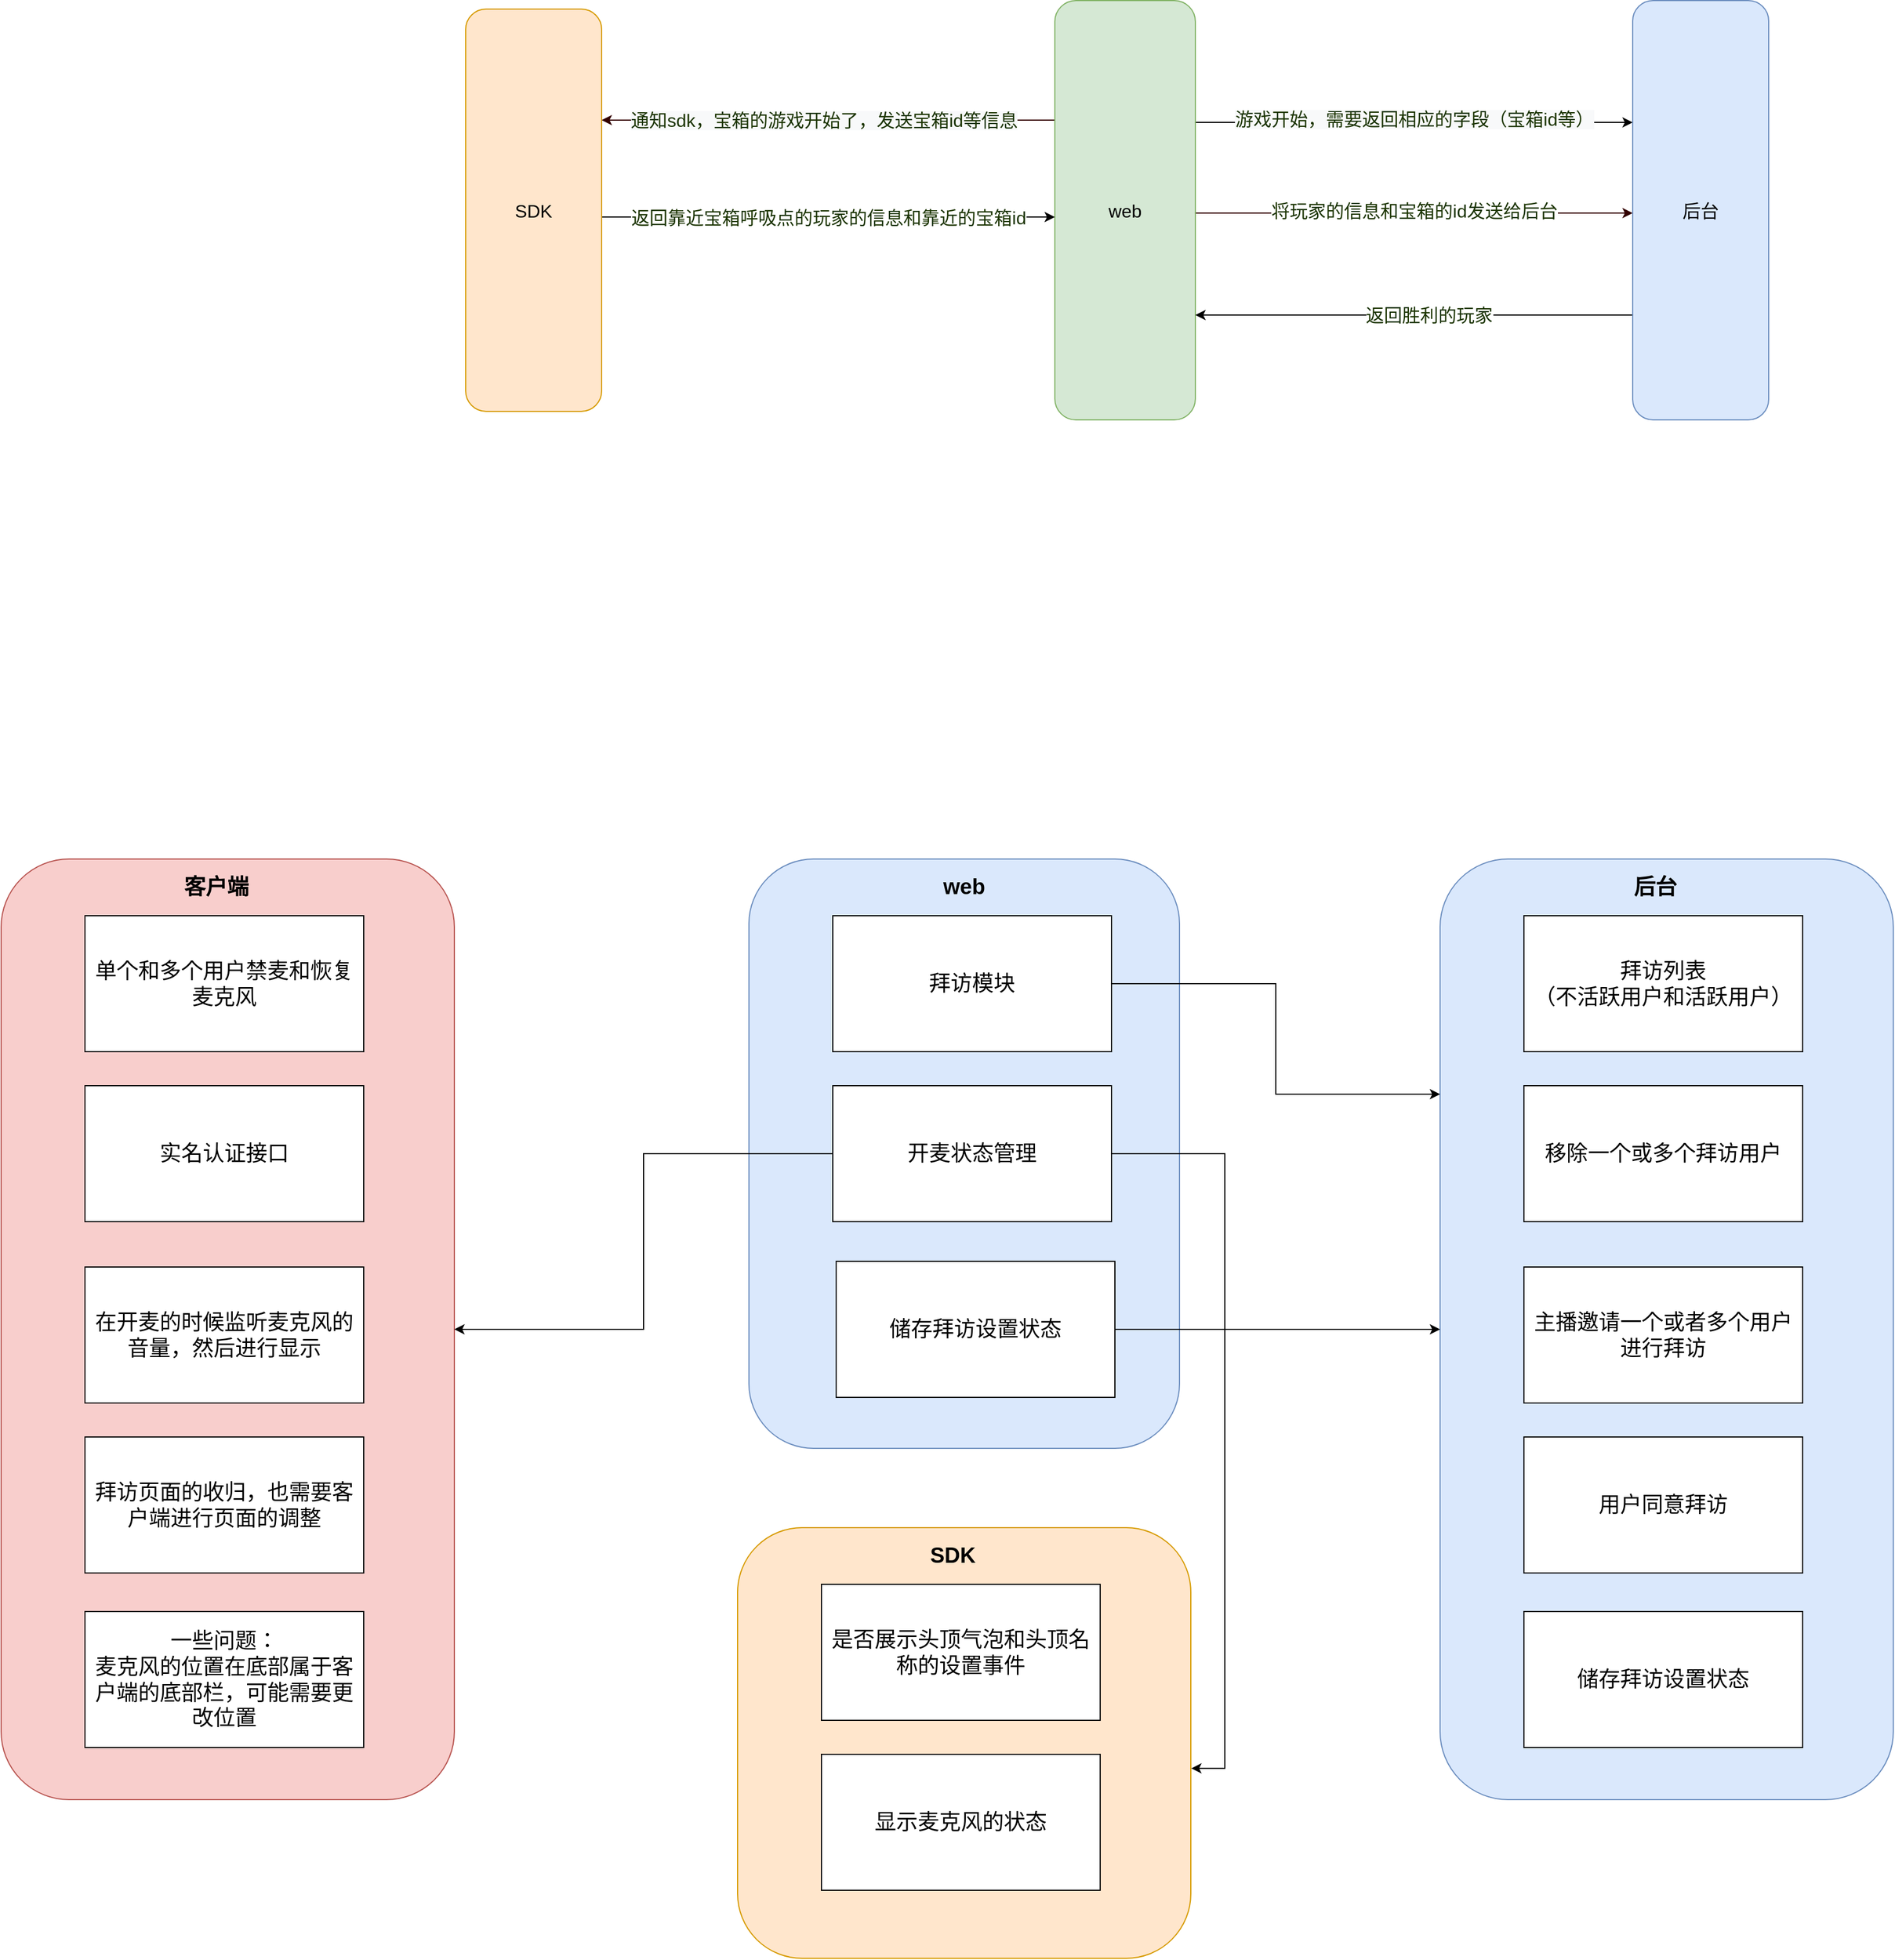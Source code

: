 <mxfile version="17.4.3" type="github">
  <diagram id="yEd0jzltt0LUcWKa2rOL" name="Page-1">
    <mxGraphModel dx="3021" dy="1132" grid="1" gridSize="10" guides="1" tooltips="1" connect="1" arrows="1" fold="1" page="1" pageScale="1" pageWidth="827" pageHeight="1169" math="0" shadow="0">
      <root>
        <mxCell id="0" />
        <mxCell id="1" parent="0" />
        <mxCell id="oA7hNO-jwlWGk1mkXq1c-7" style="edgeStyle=orthogonalEdgeStyle;rounded=0;orthogonalLoop=1;jettySize=auto;html=1;fontSize=16;" parent="1" source="oA7hNO-jwlWGk1mkXq1c-4" target="oA7hNO-jwlWGk1mkXq1c-6" edge="1">
          <mxGeometry relative="1" as="geometry">
            <Array as="points">
              <mxPoint x="550" y="390" />
              <mxPoint x="550" y="390" />
            </Array>
          </mxGeometry>
        </mxCell>
        <mxCell id="oA7hNO-jwlWGk1mkXq1c-35" value="&lt;span style=&quot;font-size: 16px ; background-color: rgb(248 , 249 , 250)&quot;&gt;游戏开始，需要返回相应的字段（宝箱id等）&lt;/span&gt;" style="edgeLabel;html=1;align=center;verticalAlign=middle;resizable=0;points=[];fontSize=16;fontColor=#1A3300;" parent="oA7hNO-jwlWGk1mkXq1c-7" vertex="1" connectable="0">
          <mxGeometry x="-0.192" y="3" relative="1" as="geometry">
            <mxPoint x="37" as="offset" />
          </mxGeometry>
        </mxCell>
        <mxCell id="oA7hNO-jwlWGk1mkXq1c-21" style="edgeStyle=orthogonalEdgeStyle;rounded=0;orthogonalLoop=1;jettySize=auto;html=1;strokeColor=#330000;fillColor=#75E8FF;exitX=0;exitY=0.5;exitDx=0;exitDy=0;fontSize=16;" parent="1" target="oA7hNO-jwlWGk1mkXq1c-11" edge="1">
          <mxGeometry relative="1" as="geometry">
            <mxPoint x="294" y="388" as="sourcePoint" />
            <mxPoint x="-60" y="455.5" as="targetPoint" />
            <Array as="points">
              <mxPoint x="20" y="388" />
              <mxPoint x="20" y="388" />
            </Array>
          </mxGeometry>
        </mxCell>
        <mxCell id="oA7hNO-jwlWGk1mkXq1c-23" value="&lt;span style=&quot;background-color: rgb(248 , 249 , 250) ; font-size: 16px&quot;&gt;通知sdk，宝箱的游戏开始了，发送宝箱id等信息&lt;/span&gt;" style="edgeLabel;html=1;align=center;verticalAlign=middle;resizable=0;points=[];fontColor=#1A3300;fontSize=16;" parent="oA7hNO-jwlWGk1mkXq1c-21" vertex="1" connectable="0">
          <mxGeometry x="0.539" y="-2" relative="1" as="geometry">
            <mxPoint x="98" y="2" as="offset" />
          </mxGeometry>
        </mxCell>
        <mxCell id="oA7hNO-jwlWGk1mkXq1c-42" style="edgeStyle=orthogonalEdgeStyle;rounded=0;orthogonalLoop=1;jettySize=auto;html=1;fontSize=16;fontColor=#FFD966;strokeColor=#330000;fillColor=#75E8FF;" parent="1" source="oA7hNO-jwlWGk1mkXq1c-4" target="oA7hNO-jwlWGk1mkXq1c-6" edge="1">
          <mxGeometry relative="1" as="geometry">
            <Array as="points">
              <mxPoint x="400" y="470" />
              <mxPoint x="400" y="470" />
            </Array>
          </mxGeometry>
        </mxCell>
        <mxCell id="oA7hNO-jwlWGk1mkXq1c-48" value="将玩家的信息和宝箱的id发送给后台" style="edgeLabel;html=1;align=center;verticalAlign=middle;resizable=0;points=[];fontSize=16;fontColor=#1A3300;" parent="oA7hNO-jwlWGk1mkXq1c-42" vertex="1" connectable="0">
          <mxGeometry x="-0.22" y="4" relative="1" as="geometry">
            <mxPoint x="42" y="2" as="offset" />
          </mxGeometry>
        </mxCell>
        <mxCell id="oA7hNO-jwlWGk1mkXq1c-4" value="web" style="rounded=1;whiteSpace=wrap;html=1;fillColor=#d5e8d4;strokeColor=#82b366;fontSize=16;" parent="1" vertex="1">
          <mxGeometry x="270" y="282.5" width="124" height="370" as="geometry" />
        </mxCell>
        <mxCell id="wBtCahBzlfikf2I_tONs-4" style="edgeStyle=orthogonalEdgeStyle;rounded=0;orthogonalLoop=1;jettySize=auto;html=1;exitX=0;exitY=0.75;exitDx=0;exitDy=0;entryX=1;entryY=0.75;entryDx=0;entryDy=0;" parent="1" source="oA7hNO-jwlWGk1mkXq1c-6" target="oA7hNO-jwlWGk1mkXq1c-4" edge="1">
          <mxGeometry relative="1" as="geometry" />
        </mxCell>
        <mxCell id="wBtCahBzlfikf2I_tONs-5" value="&lt;span style=&quot;color: rgb(26 , 51 , 0) ; font-size: 16px&quot;&gt;返回胜利的玩家&lt;/span&gt;" style="edgeLabel;html=1;align=center;verticalAlign=middle;resizable=0;points=[];" parent="wBtCahBzlfikf2I_tONs-4" vertex="1" connectable="0">
          <mxGeometry x="0.326" y="2" relative="1" as="geometry">
            <mxPoint x="76" y="-2" as="offset" />
          </mxGeometry>
        </mxCell>
        <mxCell id="oA7hNO-jwlWGk1mkXq1c-6" value="后台" style="rounded=1;whiteSpace=wrap;html=1;rotation=0;fillColor=#dae8fc;strokeColor=#6c8ebf;fontSize=16;" parent="1" vertex="1">
          <mxGeometry x="780" y="282.5" width="120" height="370" as="geometry" />
        </mxCell>
        <mxCell id="wBtCahBzlfikf2I_tONs-2" style="edgeStyle=orthogonalEdgeStyle;rounded=0;orthogonalLoop=1;jettySize=auto;html=1;" parent="1" edge="1">
          <mxGeometry relative="1" as="geometry">
            <mxPoint x="-130" y="473.5" as="sourcePoint" />
            <mxPoint x="270" y="473.5" as="targetPoint" />
          </mxGeometry>
        </mxCell>
        <mxCell id="wBtCahBzlfikf2I_tONs-3" value="&lt;span style=&quot;color: rgb(26 , 51 , 0) ; font-size: 16px&quot;&gt;返回靠近宝箱呼吸点的玩家的信息和靠近的宝箱id&lt;/span&gt;" style="edgeLabel;html=1;align=center;verticalAlign=middle;resizable=0;points=[];" parent="wBtCahBzlfikf2I_tONs-2" vertex="1" connectable="0">
          <mxGeometry x="-0.185" y="-1" relative="1" as="geometry">
            <mxPoint x="37" y="-1" as="offset" />
          </mxGeometry>
        </mxCell>
        <mxCell id="oA7hNO-jwlWGk1mkXq1c-11" value="SDK" style="rounded=1;whiteSpace=wrap;html=1;rotation=0;fillColor=#ffe6cc;strokeColor=#d79b00;fontSize=16;" parent="1" vertex="1">
          <mxGeometry x="-250" y="290" width="120" height="355" as="geometry" />
        </mxCell>
        <mxCell id="GVZo_o3zpUGIkkK0RfOt-1" value="" style="rounded=1;whiteSpace=wrap;html=1;rotation=0;fillColor=#dae8fc;strokeColor=#6c8ebf;fontSize=16;" vertex="1" parent="1">
          <mxGeometry x="610" y="1040" width="400" height="830" as="geometry" />
        </mxCell>
        <mxCell id="GVZo_o3zpUGIkkK0RfOt-2" value="&lt;font style=&quot;font-size: 19px&quot;&gt;拜访列表&lt;br&gt;（不活跃用户和活跃用户）&lt;/font&gt;" style="rounded=0;whiteSpace=wrap;html=1;" vertex="1" parent="1">
          <mxGeometry x="684" y="1090" width="246" height="120" as="geometry" />
        </mxCell>
        <mxCell id="GVZo_o3zpUGIkkK0RfOt-3" value="&lt;span style=&quot;font-size: 19px&quot;&gt;移除一个或多个拜访用户&lt;/span&gt;" style="rounded=0;whiteSpace=wrap;html=1;" vertex="1" parent="1">
          <mxGeometry x="684" y="1240" width="246" height="120" as="geometry" />
        </mxCell>
        <mxCell id="GVZo_o3zpUGIkkK0RfOt-4" value="&lt;span style=&quot;font-size: 19px&quot;&gt;主播邀请一个或者多个用户进行拜访&lt;/span&gt;" style="rounded=0;whiteSpace=wrap;html=1;" vertex="1" parent="1">
          <mxGeometry x="684" y="1400" width="246" height="120" as="geometry" />
        </mxCell>
        <mxCell id="GVZo_o3zpUGIkkK0RfOt-5" value="&lt;span style=&quot;font-size: 19px&quot;&gt;用户同意拜访&lt;/span&gt;" style="rounded=0;whiteSpace=wrap;html=1;" vertex="1" parent="1">
          <mxGeometry x="684" y="1550" width="246" height="120" as="geometry" />
        </mxCell>
        <mxCell id="GVZo_o3zpUGIkkK0RfOt-6" value="&lt;span style=&quot;font-size: 19px&quot;&gt;储存拜访设置状态&lt;/span&gt;" style="rounded=0;whiteSpace=wrap;html=1;" vertex="1" parent="1">
          <mxGeometry x="684" y="1704" width="246" height="120" as="geometry" />
        </mxCell>
        <mxCell id="GVZo_o3zpUGIkkK0RfOt-7" value="&lt;b&gt;后台&lt;/b&gt;" style="text;html=1;strokeColor=none;fillColor=none;align=center;verticalAlign=middle;whiteSpace=wrap;rounded=0;fontSize=19;" vertex="1" parent="1">
          <mxGeometry x="770" y="1050" width="60" height="30" as="geometry" />
        </mxCell>
        <mxCell id="GVZo_o3zpUGIkkK0RfOt-9" value="" style="rounded=1;whiteSpace=wrap;html=1;rotation=0;fillColor=#f8cecc;strokeColor=#b85450;fontSize=16;" vertex="1" parent="1">
          <mxGeometry x="-660" y="1040" width="400" height="830" as="geometry" />
        </mxCell>
        <mxCell id="GVZo_o3zpUGIkkK0RfOt-10" value="&lt;span style=&quot;font-size: 19px&quot;&gt;单个和多个用户禁麦和恢复麦克风&lt;/span&gt;" style="rounded=0;whiteSpace=wrap;html=1;" vertex="1" parent="1">
          <mxGeometry x="-586" y="1090" width="246" height="120" as="geometry" />
        </mxCell>
        <mxCell id="GVZo_o3zpUGIkkK0RfOt-11" value="&lt;span style=&quot;font-size: 19px&quot;&gt;实名认证接口&lt;/span&gt;" style="rounded=0;whiteSpace=wrap;html=1;" vertex="1" parent="1">
          <mxGeometry x="-586" y="1240" width="246" height="120" as="geometry" />
        </mxCell>
        <mxCell id="GVZo_o3zpUGIkkK0RfOt-12" value="&lt;span style=&quot;font-size: 19px&quot;&gt;在开麦的时候监听麦克风的音量，然后进行显示&lt;/span&gt;" style="rounded=0;whiteSpace=wrap;html=1;" vertex="1" parent="1">
          <mxGeometry x="-586" y="1400" width="246" height="120" as="geometry" />
        </mxCell>
        <mxCell id="GVZo_o3zpUGIkkK0RfOt-13" value="&lt;span style=&quot;font-size: 19px&quot;&gt;拜访页面的收归，也需要客户端进行页面的调整&lt;/span&gt;" style="rounded=0;whiteSpace=wrap;html=1;" vertex="1" parent="1">
          <mxGeometry x="-586" y="1550" width="246" height="120" as="geometry" />
        </mxCell>
        <mxCell id="GVZo_o3zpUGIkkK0RfOt-14" value="&lt;span style=&quot;font-size: 19px&quot;&gt;一些问题：&lt;br&gt;麦克风的位置在底部属于客户端的底部栏，可能需要更改位置&lt;br&gt;&lt;/span&gt;" style="rounded=0;whiteSpace=wrap;html=1;" vertex="1" parent="1">
          <mxGeometry x="-586" y="1704" width="246" height="120" as="geometry" />
        </mxCell>
        <mxCell id="GVZo_o3zpUGIkkK0RfOt-15" value="&lt;b&gt;客户端&lt;/b&gt;" style="text;html=1;strokeColor=none;fillColor=none;align=center;verticalAlign=middle;whiteSpace=wrap;rounded=0;fontSize=19;" vertex="1" parent="1">
          <mxGeometry x="-500" y="1050" width="60" height="30" as="geometry" />
        </mxCell>
        <mxCell id="GVZo_o3zpUGIkkK0RfOt-16" value="" style="rounded=1;whiteSpace=wrap;html=1;rotation=0;fillColor=#ffe6cc;strokeColor=#d79b00;fontSize=16;" vertex="1" parent="1">
          <mxGeometry x="-10" y="1630" width="400" height="380" as="geometry" />
        </mxCell>
        <mxCell id="GVZo_o3zpUGIkkK0RfOt-17" value="&lt;span style=&quot;font-size: 19px&quot;&gt;是否展示头顶气泡和头顶名称的设置事件&lt;/span&gt;" style="rounded=0;whiteSpace=wrap;html=1;" vertex="1" parent="1">
          <mxGeometry x="64" y="1680" width="246" height="120" as="geometry" />
        </mxCell>
        <mxCell id="GVZo_o3zpUGIkkK0RfOt-18" value="&lt;span style=&quot;font-size: 19px&quot;&gt;显示麦克风的状态&lt;/span&gt;" style="rounded=0;whiteSpace=wrap;html=1;" vertex="1" parent="1">
          <mxGeometry x="64" y="1830" width="246" height="120" as="geometry" />
        </mxCell>
        <mxCell id="GVZo_o3zpUGIkkK0RfOt-22" value="&lt;b&gt;SDK&lt;/b&gt;" style="text;html=1;strokeColor=none;fillColor=none;align=center;verticalAlign=middle;whiteSpace=wrap;rounded=0;fontSize=19;" vertex="1" parent="1">
          <mxGeometry x="150" y="1640" width="60" height="30" as="geometry" />
        </mxCell>
        <mxCell id="GVZo_o3zpUGIkkK0RfOt-25" value="" style="rounded=1;whiteSpace=wrap;html=1;rotation=0;fillColor=#dae8fc;strokeColor=#6c8ebf;fontSize=16;" vertex="1" parent="1">
          <mxGeometry y="1040" width="380" height="520" as="geometry" />
        </mxCell>
        <mxCell id="GVZo_o3zpUGIkkK0RfOt-41" style="edgeStyle=orthogonalEdgeStyle;rounded=0;orthogonalLoop=1;jettySize=auto;html=1;entryX=1.001;entryY=0.559;entryDx=0;entryDy=0;entryPerimeter=0;fontSize=19;fontColor=#7EA6E0;exitX=1;exitY=0.5;exitDx=0;exitDy=0;" edge="1" parent="1" source="GVZo_o3zpUGIkkK0RfOt-27" target="GVZo_o3zpUGIkkK0RfOt-16">
          <mxGeometry relative="1" as="geometry">
            <Array as="points">
              <mxPoint x="420" y="1300" />
              <mxPoint x="420" y="1842" />
            </Array>
          </mxGeometry>
        </mxCell>
        <mxCell id="GVZo_o3zpUGIkkK0RfOt-32" style="edgeStyle=orthogonalEdgeStyle;rounded=0;orthogonalLoop=1;jettySize=auto;html=1;fontSize=19;fontColor=#7EA6E0;entryX=0;entryY=0.25;entryDx=0;entryDy=0;" edge="1" parent="1" source="GVZo_o3zpUGIkkK0RfOt-26" target="GVZo_o3zpUGIkkK0RfOt-1">
          <mxGeometry relative="1" as="geometry" />
        </mxCell>
        <mxCell id="GVZo_o3zpUGIkkK0RfOt-26" value="&lt;span style=&quot;font-size: 19px&quot;&gt;拜访模块&lt;/span&gt;" style="rounded=0;whiteSpace=wrap;html=1;" vertex="1" parent="1">
          <mxGeometry x="74" y="1090" width="246" height="120" as="geometry" />
        </mxCell>
        <mxCell id="GVZo_o3zpUGIkkK0RfOt-33" style="edgeStyle=orthogonalEdgeStyle;rounded=0;orthogonalLoop=1;jettySize=auto;html=1;fontSize=19;fontColor=#7EA6E0;" edge="1" parent="1" source="GVZo_o3zpUGIkkK0RfOt-27" target="GVZo_o3zpUGIkkK0RfOt-9">
          <mxGeometry relative="1" as="geometry" />
        </mxCell>
        <mxCell id="GVZo_o3zpUGIkkK0RfOt-27" value="&lt;span style=&quot;font-size: 19px&quot;&gt;开麦状态管理&lt;/span&gt;" style="rounded=0;whiteSpace=wrap;html=1;" vertex="1" parent="1">
          <mxGeometry x="74" y="1240" width="246" height="120" as="geometry" />
        </mxCell>
        <mxCell id="GVZo_o3zpUGIkkK0RfOt-35" style="edgeStyle=orthogonalEdgeStyle;rounded=0;orthogonalLoop=1;jettySize=auto;html=1;exitX=1;exitY=0.5;exitDx=0;exitDy=0;entryX=0;entryY=0.5;entryDx=0;entryDy=0;fontSize=19;fontColor=#7EA6E0;" edge="1" parent="1" source="GVZo_o3zpUGIkkK0RfOt-30" target="GVZo_o3zpUGIkkK0RfOt-1">
          <mxGeometry relative="1" as="geometry" />
        </mxCell>
        <mxCell id="GVZo_o3zpUGIkkK0RfOt-30" value="&lt;span style=&quot;font-size: 19px&quot;&gt;储存拜访设置状态&lt;/span&gt;" style="rounded=0;whiteSpace=wrap;html=1;" vertex="1" parent="1">
          <mxGeometry x="77" y="1395" width="246" height="120" as="geometry" />
        </mxCell>
        <mxCell id="GVZo_o3zpUGIkkK0RfOt-31" value="&lt;b&gt;web&lt;/b&gt;" style="text;html=1;strokeColor=none;fillColor=none;align=center;verticalAlign=middle;whiteSpace=wrap;rounded=0;fontSize=19;" vertex="1" parent="1">
          <mxGeometry x="160" y="1050" width="60" height="30" as="geometry" />
        </mxCell>
      </root>
    </mxGraphModel>
  </diagram>
</mxfile>
